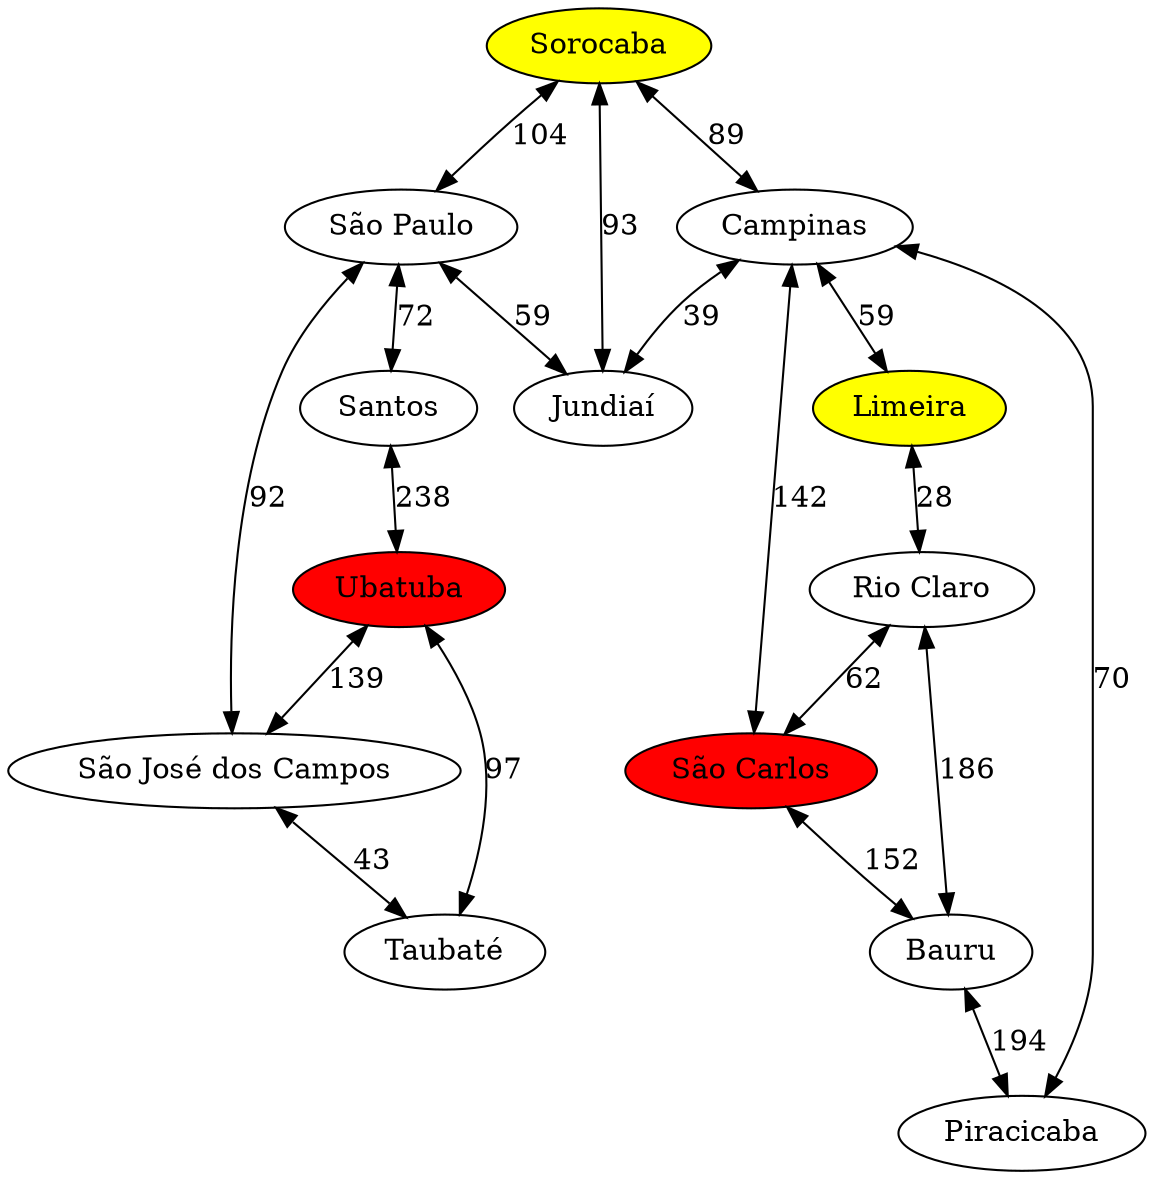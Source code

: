 digraph G {
    /* Node Styles */
    "Sorocaba"[style="filled", fillcolor="yellow", fontcolor="black", color="black"];
    "Limeira"[style="filled", fillcolor="yellow", fontcolor="black", color="black"];
    "São Carlos"[style="filled", fillcolor="red", fontcolor="black", color="black"];
    "Ubatuba"[style="filled", fillcolor="red", fontcolor="black", color="black"];

    /*layout="circo";*/
    /* Relationships */
    "São Paulo" -> "Jundiaí"[label="59", dir="both"]
    "Campinas" -> "Jundiaí"[label="39", dir="both"]
    "Sorocaba" -> "Campinas"[label="89", dir="both"]
    "Sorocaba" -> "Jundiaí"[label="93", dir="both"]
    "Sorocaba" -> "São Paulo"[label="104", dir="both"]
    "São Paulo" -> "São José dos Campos"[label="92", dir="both"]
    "São José dos Campos" -> "Taubaté"[label="43", dir="both"]
    "Ubatuba" -> "São José dos Campos"[label="139", dir="both"]
    "São Paulo" -> "Santos"[label="72", dir="both"]
    "Santos" -> "Ubatuba"[label="238", dir="both"]
    "Ubatuba" -> "Taubaté"[label="97", dir="both"] 
    "Campinas" -> "Limeira"[label="59", dir="both"] 
    "Limeira" -> "Rio Claro"[label="28", dir="both"]
    "Rio Claro" -> "São Carlos"[label="62", dir="both"]
    "São Carlos" -> "Bauru"[label="152", dir="both"]
    "Bauru" -> "Piracicaba"[label="194", dir="both"]
    "Piracicaba" -> "Campinas"[label="70", dir="both"]
    "São Carlos" -> "Campinas"[label="142", dir="both"]
    "Bauru" -> "Rio Claro"[label="186", dir="both"]
} 